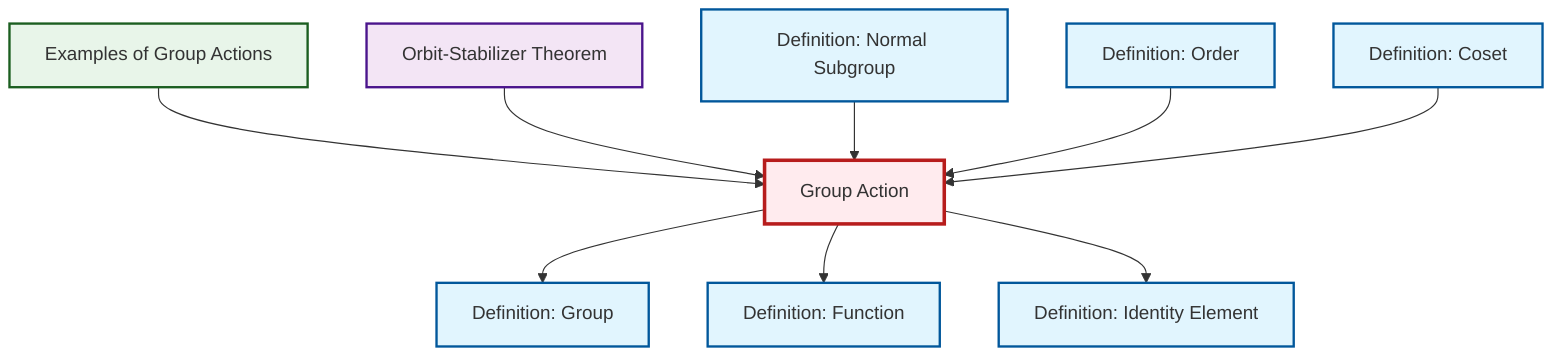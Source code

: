 graph TD
    classDef definition fill:#e1f5fe,stroke:#01579b,stroke-width:2px
    classDef theorem fill:#f3e5f5,stroke:#4a148c,stroke-width:2px
    classDef axiom fill:#fff3e0,stroke:#e65100,stroke-width:2px
    classDef example fill:#e8f5e9,stroke:#1b5e20,stroke-width:2px
    classDef current fill:#ffebee,stroke:#b71c1c,stroke-width:3px
    def-group["Definition: Group"]:::definition
    def-order["Definition: Order"]:::definition
    def-function["Definition: Function"]:::definition
    def-group-action["Group Action"]:::definition
    def-coset["Definition: Coset"]:::definition
    thm-orbit-stabilizer["Orbit-Stabilizer Theorem"]:::theorem
    def-normal-subgroup["Definition: Normal Subgroup"]:::definition
    def-identity-element["Definition: Identity Element"]:::definition
    ex-group-action-examples["Examples of Group Actions"]:::example
    def-group-action --> def-group
    ex-group-action-examples --> def-group-action
    thm-orbit-stabilizer --> def-group-action
    def-normal-subgroup --> def-group-action
    def-order --> def-group-action
    def-coset --> def-group-action
    def-group-action --> def-function
    def-group-action --> def-identity-element
    class def-group-action current